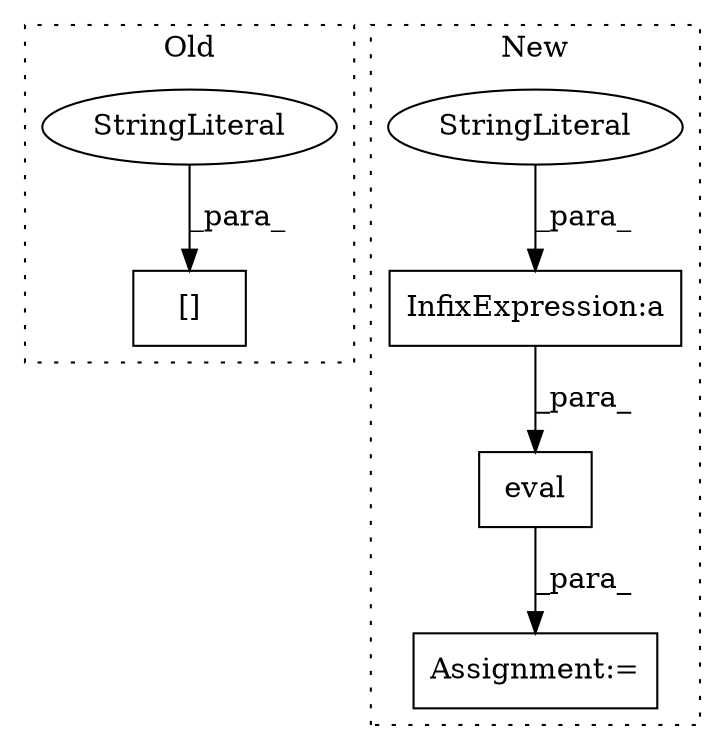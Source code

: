 digraph G {
subgraph cluster0 {
1 [label="[]" a="2" s="1500,1513" l="9,1" shape="box"];
3 [label="StringLiteral" a="45" s="1509" l="4" shape="ellipse"];
label = "Old";
style="dotted";
}
subgraph cluster1 {
2 [label="eval" a="32" s="1324,1346" l="5,1" shape="box"];
4 [label="Assignment:=" a="7" s="1323" l="1" shape="box"];
5 [label="InfixExpression:a" a="27" s="1333" l="3" shape="box"];
6 [label="StringLiteral" a="45" s="1329" l="4" shape="ellipse"];
label = "New";
style="dotted";
}
2 -> 4 [label="_para_"];
3 -> 1 [label="_para_"];
5 -> 2 [label="_para_"];
6 -> 5 [label="_para_"];
}